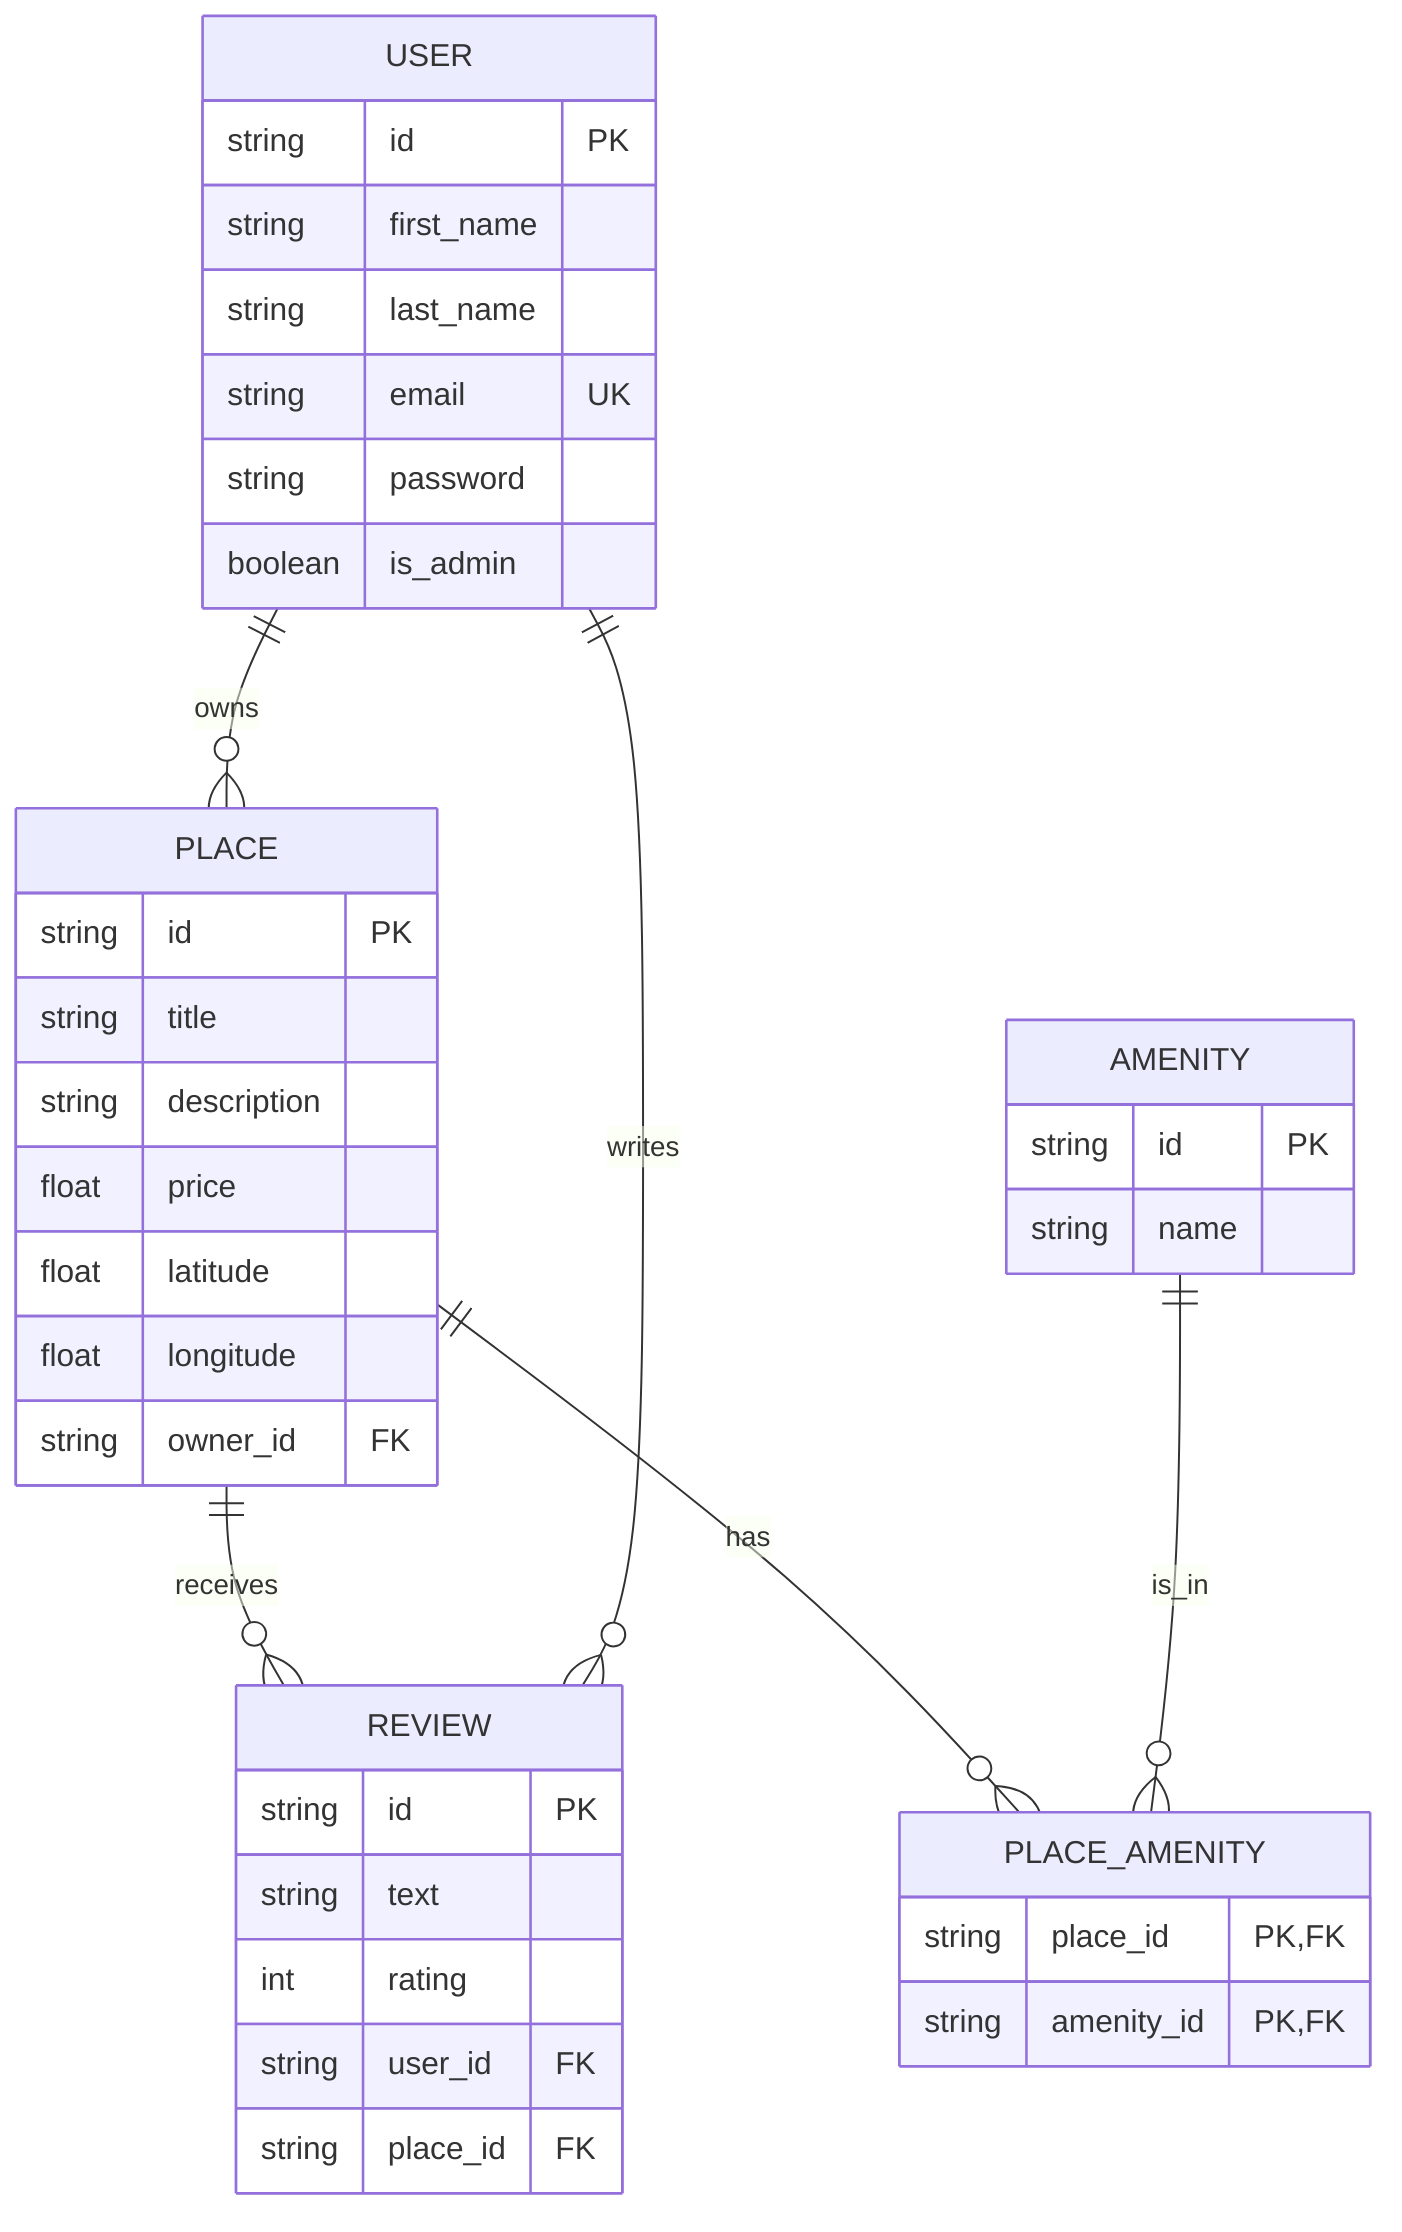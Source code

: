 erDiagram
    USER {
        string id PK
        string first_name
        string last_name
        string email UK
        string password
        boolean is_admin
    }
    PLACE {
        string id PK
        string title
        string description
        float price
        float latitude
        float longitude
        string owner_id FK
    }
    REVIEW {
        string id PK
        string text
        int rating
        string user_id FK
        string place_id FK
    }
    AMENITY {
        string id PK
        string name
    }
    PLACE_AMENITY {
        string place_id PK, FK
        string amenity_id PK, FK
    }
    USER ||--o{ PLACE : owns
    PLACE ||--o{ REVIEW : receives
    USER ||--o{ REVIEW : writes
    PLACE ||--o{ PLACE_AMENITY : has
    AMENITY ||--o{ PLACE_AMENITY : is_in